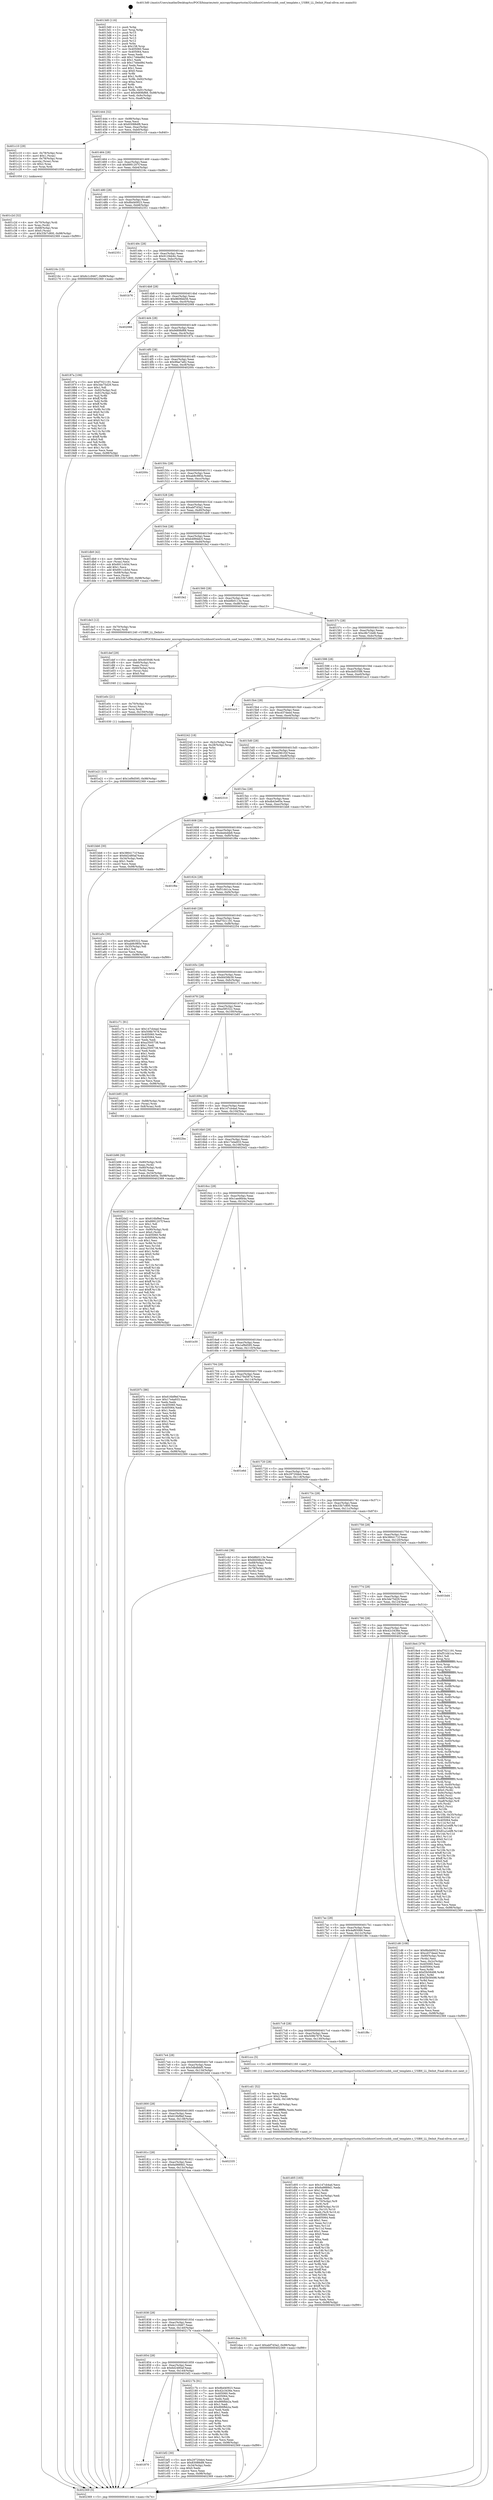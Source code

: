 digraph "0x4013d0" {
  label = "0x4013d0 (/mnt/c/Users/mathe/Desktop/tcc/POCII/binaries/extr_micropythonportsstm32usbhostCoreSrcusbh_conf_template.c_USBH_LL_DeInit_Final-ollvm.out::main(0))"
  labelloc = "t"
  node[shape=record]

  Entry [label="",width=0.3,height=0.3,shape=circle,fillcolor=black,style=filled]
  "0x401444" [label="{
     0x401444 [32]\l
     | [instrs]\l
     &nbsp;&nbsp;0x401444 \<+6\>: mov -0x98(%rbp),%eax\l
     &nbsp;&nbsp;0x40144a \<+2\>: mov %eax,%ecx\l
     &nbsp;&nbsp;0x40144c \<+6\>: sub $0x83088df8,%ecx\l
     &nbsp;&nbsp;0x401452 \<+6\>: mov %eax,-0xac(%rbp)\l
     &nbsp;&nbsp;0x401458 \<+6\>: mov %ecx,-0xb0(%rbp)\l
     &nbsp;&nbsp;0x40145e \<+6\>: je 0000000000401c10 \<main+0x840\>\l
  }"]
  "0x401c10" [label="{
     0x401c10 [29]\l
     | [instrs]\l
     &nbsp;&nbsp;0x401c10 \<+4\>: mov -0x78(%rbp),%rax\l
     &nbsp;&nbsp;0x401c14 \<+6\>: movl $0x1,(%rax)\l
     &nbsp;&nbsp;0x401c1a \<+4\>: mov -0x78(%rbp),%rax\l
     &nbsp;&nbsp;0x401c1e \<+3\>: movslq (%rax),%rax\l
     &nbsp;&nbsp;0x401c21 \<+4\>: shl $0x2,%rax\l
     &nbsp;&nbsp;0x401c25 \<+3\>: mov %rax,%rdi\l
     &nbsp;&nbsp;0x401c28 \<+5\>: call 0000000000401050 \<malloc@plt\>\l
     | [calls]\l
     &nbsp;&nbsp;0x401050 \{1\} (unknown)\l
  }"]
  "0x401464" [label="{
     0x401464 [28]\l
     | [instrs]\l
     &nbsp;&nbsp;0x401464 \<+5\>: jmp 0000000000401469 \<main+0x99\>\l
     &nbsp;&nbsp;0x401469 \<+6\>: mov -0xac(%rbp),%eax\l
     &nbsp;&nbsp;0x40146f \<+5\>: sub $0x8991207f,%eax\l
     &nbsp;&nbsp;0x401474 \<+6\>: mov %eax,-0xb4(%rbp)\l
     &nbsp;&nbsp;0x40147a \<+6\>: je 000000000040216c \<main+0xd9c\>\l
  }"]
  Exit [label="",width=0.3,height=0.3,shape=circle,fillcolor=black,style=filled,peripheries=2]
  "0x40216c" [label="{
     0x40216c [15]\l
     | [instrs]\l
     &nbsp;&nbsp;0x40216c \<+10\>: movl $0x6c1c9467,-0x98(%rbp)\l
     &nbsp;&nbsp;0x402176 \<+5\>: jmp 0000000000402369 \<main+0xf99\>\l
  }"]
  "0x401480" [label="{
     0x401480 [28]\l
     | [instrs]\l
     &nbsp;&nbsp;0x401480 \<+5\>: jmp 0000000000401485 \<main+0xb5\>\l
     &nbsp;&nbsp;0x401485 \<+6\>: mov -0xac(%rbp),%eax\l
     &nbsp;&nbsp;0x40148b \<+5\>: sub $0x8bd40923,%eax\l
     &nbsp;&nbsp;0x401490 \<+6\>: mov %eax,-0xb8(%rbp)\l
     &nbsp;&nbsp;0x401496 \<+6\>: je 0000000000402351 \<main+0xf81\>\l
  }"]
  "0x401e21" [label="{
     0x401e21 [15]\l
     | [instrs]\l
     &nbsp;&nbsp;0x401e21 \<+10\>: movl $0x1ef9d595,-0x98(%rbp)\l
     &nbsp;&nbsp;0x401e2b \<+5\>: jmp 0000000000402369 \<main+0xf99\>\l
  }"]
  "0x402351" [label="{
     0x402351\l
  }", style=dashed]
  "0x40149c" [label="{
     0x40149c [28]\l
     | [instrs]\l
     &nbsp;&nbsp;0x40149c \<+5\>: jmp 00000000004014a1 \<main+0xd1\>\l
     &nbsp;&nbsp;0x4014a1 \<+6\>: mov -0xac(%rbp),%eax\l
     &nbsp;&nbsp;0x4014a7 \<+5\>: sub $0x9129dc6c,%eax\l
     &nbsp;&nbsp;0x4014ac \<+6\>: mov %eax,-0xbc(%rbp)\l
     &nbsp;&nbsp;0x4014b2 \<+6\>: je 0000000000401b76 \<main+0x7a6\>\l
  }"]
  "0x401e0c" [label="{
     0x401e0c [21]\l
     | [instrs]\l
     &nbsp;&nbsp;0x401e0c \<+4\>: mov -0x70(%rbp),%rcx\l
     &nbsp;&nbsp;0x401e10 \<+3\>: mov (%rcx),%rcx\l
     &nbsp;&nbsp;0x401e13 \<+3\>: mov %rcx,%rdi\l
     &nbsp;&nbsp;0x401e16 \<+6\>: mov %eax,-0x150(%rbp)\l
     &nbsp;&nbsp;0x401e1c \<+5\>: call 0000000000401030 \<free@plt\>\l
     | [calls]\l
     &nbsp;&nbsp;0x401030 \{1\} (unknown)\l
  }"]
  "0x401b76" [label="{
     0x401b76\l
  }", style=dashed]
  "0x4014b8" [label="{
     0x4014b8 [28]\l
     | [instrs]\l
     &nbsp;&nbsp;0x4014b8 \<+5\>: jmp 00000000004014bd \<main+0xed\>\l
     &nbsp;&nbsp;0x4014bd \<+6\>: mov -0xac(%rbp),%eax\l
     &nbsp;&nbsp;0x4014c3 \<+5\>: sub $0x9606bb56,%eax\l
     &nbsp;&nbsp;0x4014c8 \<+6\>: mov %eax,-0xc0(%rbp)\l
     &nbsp;&nbsp;0x4014ce \<+6\>: je 0000000000402068 \<main+0xc98\>\l
  }"]
  "0x401def" [label="{
     0x401def [29]\l
     | [instrs]\l
     &nbsp;&nbsp;0x401def \<+10\>: movabs $0x4030d6,%rdi\l
     &nbsp;&nbsp;0x401df9 \<+4\>: mov -0x60(%rbp),%rcx\l
     &nbsp;&nbsp;0x401dfd \<+2\>: mov %eax,(%rcx)\l
     &nbsp;&nbsp;0x401dff \<+4\>: mov -0x60(%rbp),%rcx\l
     &nbsp;&nbsp;0x401e03 \<+2\>: mov (%rcx),%esi\l
     &nbsp;&nbsp;0x401e05 \<+2\>: mov $0x0,%al\l
     &nbsp;&nbsp;0x401e07 \<+5\>: call 0000000000401040 \<printf@plt\>\l
     | [calls]\l
     &nbsp;&nbsp;0x401040 \{1\} (unknown)\l
  }"]
  "0x402068" [label="{
     0x402068\l
  }", style=dashed]
  "0x4014d4" [label="{
     0x4014d4 [28]\l
     | [instrs]\l
     &nbsp;&nbsp;0x4014d4 \<+5\>: jmp 00000000004014d9 \<main+0x109\>\l
     &nbsp;&nbsp;0x4014d9 \<+6\>: mov -0xac(%rbp),%eax\l
     &nbsp;&nbsp;0x4014df \<+5\>: sub $0x9d69bf68,%eax\l
     &nbsp;&nbsp;0x4014e4 \<+6\>: mov %eax,-0xc4(%rbp)\l
     &nbsp;&nbsp;0x4014ea \<+6\>: je 000000000040187a \<main+0x4aa\>\l
  }"]
  "0x401d05" [label="{
     0x401d05 [165]\l
     | [instrs]\l
     &nbsp;&nbsp;0x401d05 \<+5\>: mov $0x147cb4ad,%ecx\l
     &nbsp;&nbsp;0x401d0a \<+5\>: mov $0x6a9889d1,%edx\l
     &nbsp;&nbsp;0x401d0f \<+3\>: mov $0x1,%r8b\l
     &nbsp;&nbsp;0x401d12 \<+2\>: xor %esi,%esi\l
     &nbsp;&nbsp;0x401d14 \<+6\>: mov -0x14c(%rbp),%edi\l
     &nbsp;&nbsp;0x401d1a \<+3\>: imul %eax,%edi\l
     &nbsp;&nbsp;0x401d1d \<+4\>: mov -0x70(%rbp),%r9\l
     &nbsp;&nbsp;0x401d21 \<+3\>: mov (%r9),%r9\l
     &nbsp;&nbsp;0x401d24 \<+4\>: mov -0x68(%rbp),%r10\l
     &nbsp;&nbsp;0x401d28 \<+3\>: movslq (%r10),%r10\l
     &nbsp;&nbsp;0x401d2b \<+4\>: mov %edi,(%r9,%r10,4)\l
     &nbsp;&nbsp;0x401d2f \<+7\>: mov 0x405060,%eax\l
     &nbsp;&nbsp;0x401d36 \<+7\>: mov 0x405064,%edi\l
     &nbsp;&nbsp;0x401d3d \<+3\>: sub $0x1,%esi\l
     &nbsp;&nbsp;0x401d40 \<+3\>: mov %eax,%r11d\l
     &nbsp;&nbsp;0x401d43 \<+3\>: add %esi,%r11d\l
     &nbsp;&nbsp;0x401d46 \<+4\>: imul %r11d,%eax\l
     &nbsp;&nbsp;0x401d4a \<+3\>: and $0x1,%eax\l
     &nbsp;&nbsp;0x401d4d \<+3\>: cmp $0x0,%eax\l
     &nbsp;&nbsp;0x401d50 \<+3\>: sete %bl\l
     &nbsp;&nbsp;0x401d53 \<+3\>: cmp $0xa,%edi\l
     &nbsp;&nbsp;0x401d56 \<+4\>: setl %r14b\l
     &nbsp;&nbsp;0x401d5a \<+3\>: mov %bl,%r15b\l
     &nbsp;&nbsp;0x401d5d \<+4\>: xor $0xff,%r15b\l
     &nbsp;&nbsp;0x401d61 \<+3\>: mov %r14b,%r12b\l
     &nbsp;&nbsp;0x401d64 \<+4\>: xor $0xff,%r12b\l
     &nbsp;&nbsp;0x401d68 \<+4\>: xor $0x1,%r8b\l
     &nbsp;&nbsp;0x401d6c \<+3\>: mov %r15b,%r13b\l
     &nbsp;&nbsp;0x401d6f \<+4\>: and $0xff,%r13b\l
     &nbsp;&nbsp;0x401d73 \<+3\>: and %r8b,%bl\l
     &nbsp;&nbsp;0x401d76 \<+3\>: mov %r12b,%al\l
     &nbsp;&nbsp;0x401d79 \<+2\>: and $0xff,%al\l
     &nbsp;&nbsp;0x401d7b \<+3\>: and %r8b,%r14b\l
     &nbsp;&nbsp;0x401d7e \<+3\>: or %bl,%r13b\l
     &nbsp;&nbsp;0x401d81 \<+3\>: or %r14b,%al\l
     &nbsp;&nbsp;0x401d84 \<+3\>: xor %al,%r13b\l
     &nbsp;&nbsp;0x401d87 \<+3\>: or %r12b,%r15b\l
     &nbsp;&nbsp;0x401d8a \<+4\>: xor $0xff,%r15b\l
     &nbsp;&nbsp;0x401d8e \<+4\>: or $0x1,%r8b\l
     &nbsp;&nbsp;0x401d92 \<+3\>: and %r8b,%r15b\l
     &nbsp;&nbsp;0x401d95 \<+3\>: or %r15b,%r13b\l
     &nbsp;&nbsp;0x401d98 \<+4\>: test $0x1,%r13b\l
     &nbsp;&nbsp;0x401d9c \<+3\>: cmovne %edx,%ecx\l
     &nbsp;&nbsp;0x401d9f \<+6\>: mov %ecx,-0x98(%rbp)\l
     &nbsp;&nbsp;0x401da5 \<+5\>: jmp 0000000000402369 \<main+0xf99\>\l
  }"]
  "0x40187a" [label="{
     0x40187a [106]\l
     | [instrs]\l
     &nbsp;&nbsp;0x40187a \<+5\>: mov $0xf7021191,%eax\l
     &nbsp;&nbsp;0x40187f \<+5\>: mov $0x3de75d29,%ecx\l
     &nbsp;&nbsp;0x401884 \<+2\>: mov $0x1,%dl\l
     &nbsp;&nbsp;0x401886 \<+7\>: mov -0x92(%rbp),%sil\l
     &nbsp;&nbsp;0x40188d \<+7\>: mov -0x91(%rbp),%dil\l
     &nbsp;&nbsp;0x401894 \<+3\>: mov %sil,%r8b\l
     &nbsp;&nbsp;0x401897 \<+4\>: xor $0xff,%r8b\l
     &nbsp;&nbsp;0x40189b \<+3\>: mov %dil,%r9b\l
     &nbsp;&nbsp;0x40189e \<+4\>: xor $0xff,%r9b\l
     &nbsp;&nbsp;0x4018a2 \<+3\>: xor $0x0,%dl\l
     &nbsp;&nbsp;0x4018a5 \<+3\>: mov %r8b,%r10b\l
     &nbsp;&nbsp;0x4018a8 \<+4\>: and $0x0,%r10b\l
     &nbsp;&nbsp;0x4018ac \<+3\>: and %dl,%sil\l
     &nbsp;&nbsp;0x4018af \<+3\>: mov %r9b,%r11b\l
     &nbsp;&nbsp;0x4018b2 \<+4\>: and $0x0,%r11b\l
     &nbsp;&nbsp;0x4018b6 \<+3\>: and %dl,%dil\l
     &nbsp;&nbsp;0x4018b9 \<+3\>: or %sil,%r10b\l
     &nbsp;&nbsp;0x4018bc \<+3\>: or %dil,%r11b\l
     &nbsp;&nbsp;0x4018bf \<+3\>: xor %r11b,%r10b\l
     &nbsp;&nbsp;0x4018c2 \<+3\>: or %r9b,%r8b\l
     &nbsp;&nbsp;0x4018c5 \<+4\>: xor $0xff,%r8b\l
     &nbsp;&nbsp;0x4018c9 \<+3\>: or $0x0,%dl\l
     &nbsp;&nbsp;0x4018cc \<+3\>: and %dl,%r8b\l
     &nbsp;&nbsp;0x4018cf \<+3\>: or %r8b,%r10b\l
     &nbsp;&nbsp;0x4018d2 \<+4\>: test $0x1,%r10b\l
     &nbsp;&nbsp;0x4018d6 \<+3\>: cmovne %ecx,%eax\l
     &nbsp;&nbsp;0x4018d9 \<+6\>: mov %eax,-0x98(%rbp)\l
     &nbsp;&nbsp;0x4018df \<+5\>: jmp 0000000000402369 \<main+0xf99\>\l
  }"]
  "0x4014f0" [label="{
     0x4014f0 [28]\l
     | [instrs]\l
     &nbsp;&nbsp;0x4014f0 \<+5\>: jmp 00000000004014f5 \<main+0x125\>\l
     &nbsp;&nbsp;0x4014f5 \<+6\>: mov -0xac(%rbp),%eax\l
     &nbsp;&nbsp;0x4014fb \<+5\>: sub $0x9fae7a82,%eax\l
     &nbsp;&nbsp;0x401500 \<+6\>: mov %eax,-0xc8(%rbp)\l
     &nbsp;&nbsp;0x401506 \<+6\>: je 000000000040200c \<main+0xc3c\>\l
  }"]
  "0x402369" [label="{
     0x402369 [5]\l
     | [instrs]\l
     &nbsp;&nbsp;0x402369 \<+5\>: jmp 0000000000401444 \<main+0x74\>\l
  }"]
  "0x4013d0" [label="{
     0x4013d0 [116]\l
     | [instrs]\l
     &nbsp;&nbsp;0x4013d0 \<+1\>: push %rbp\l
     &nbsp;&nbsp;0x4013d1 \<+3\>: mov %rsp,%rbp\l
     &nbsp;&nbsp;0x4013d4 \<+2\>: push %r15\l
     &nbsp;&nbsp;0x4013d6 \<+2\>: push %r14\l
     &nbsp;&nbsp;0x4013d8 \<+2\>: push %r13\l
     &nbsp;&nbsp;0x4013da \<+2\>: push %r12\l
     &nbsp;&nbsp;0x4013dc \<+1\>: push %rbx\l
     &nbsp;&nbsp;0x4013dd \<+7\>: sub $0x158,%rsp\l
     &nbsp;&nbsp;0x4013e4 \<+7\>: mov 0x405060,%eax\l
     &nbsp;&nbsp;0x4013eb \<+7\>: mov 0x405064,%ecx\l
     &nbsp;&nbsp;0x4013f2 \<+2\>: mov %eax,%edx\l
     &nbsp;&nbsp;0x4013f4 \<+6\>: add $0x17dded8d,%edx\l
     &nbsp;&nbsp;0x4013fa \<+3\>: sub $0x1,%edx\l
     &nbsp;&nbsp;0x4013fd \<+6\>: sub $0x17dded8d,%edx\l
     &nbsp;&nbsp;0x401403 \<+3\>: imul %edx,%eax\l
     &nbsp;&nbsp;0x401406 \<+3\>: and $0x1,%eax\l
     &nbsp;&nbsp;0x401409 \<+3\>: cmp $0x0,%eax\l
     &nbsp;&nbsp;0x40140c \<+4\>: sete %r8b\l
     &nbsp;&nbsp;0x401410 \<+4\>: and $0x1,%r8b\l
     &nbsp;&nbsp;0x401414 \<+7\>: mov %r8b,-0x92(%rbp)\l
     &nbsp;&nbsp;0x40141b \<+3\>: cmp $0xa,%ecx\l
     &nbsp;&nbsp;0x40141e \<+4\>: setl %r8b\l
     &nbsp;&nbsp;0x401422 \<+4\>: and $0x1,%r8b\l
     &nbsp;&nbsp;0x401426 \<+7\>: mov %r8b,-0x91(%rbp)\l
     &nbsp;&nbsp;0x40142d \<+10\>: movl $0x9d69bf68,-0x98(%rbp)\l
     &nbsp;&nbsp;0x401437 \<+6\>: mov %edi,-0x9c(%rbp)\l
     &nbsp;&nbsp;0x40143d \<+7\>: mov %rsi,-0xa8(%rbp)\l
  }"]
  "0x401cd1" [label="{
     0x401cd1 [52]\l
     | [instrs]\l
     &nbsp;&nbsp;0x401cd1 \<+2\>: xor %ecx,%ecx\l
     &nbsp;&nbsp;0x401cd3 \<+5\>: mov $0x2,%edx\l
     &nbsp;&nbsp;0x401cd8 \<+6\>: mov %edx,-0x148(%rbp)\l
     &nbsp;&nbsp;0x401cde \<+1\>: cltd\l
     &nbsp;&nbsp;0x401cdf \<+6\>: mov -0x148(%rbp),%esi\l
     &nbsp;&nbsp;0x401ce5 \<+2\>: idiv %esi\l
     &nbsp;&nbsp;0x401ce7 \<+6\>: imul $0xfffffffe,%edx,%edx\l
     &nbsp;&nbsp;0x401ced \<+2\>: mov %ecx,%edi\l
     &nbsp;&nbsp;0x401cef \<+2\>: sub %edx,%edi\l
     &nbsp;&nbsp;0x401cf1 \<+2\>: mov %ecx,%edx\l
     &nbsp;&nbsp;0x401cf3 \<+3\>: sub $0x1,%edx\l
     &nbsp;&nbsp;0x401cf6 \<+2\>: add %edx,%edi\l
     &nbsp;&nbsp;0x401cf8 \<+2\>: sub %edi,%ecx\l
     &nbsp;&nbsp;0x401cfa \<+6\>: mov %ecx,-0x14c(%rbp)\l
     &nbsp;&nbsp;0x401d00 \<+5\>: call 0000000000401160 \<next_i\>\l
     | [calls]\l
     &nbsp;&nbsp;0x401160 \{1\} (/mnt/c/Users/mathe/Desktop/tcc/POCII/binaries/extr_micropythonportsstm32usbhostCoreSrcusbh_conf_template.c_USBH_LL_DeInit_Final-ollvm.out::next_i)\l
  }"]
  "0x40200c" [label="{
     0x40200c\l
  }", style=dashed]
  "0x40150c" [label="{
     0x40150c [28]\l
     | [instrs]\l
     &nbsp;&nbsp;0x40150c \<+5\>: jmp 0000000000401511 \<main+0x141\>\l
     &nbsp;&nbsp;0x401511 \<+6\>: mov -0xac(%rbp),%eax\l
     &nbsp;&nbsp;0x401517 \<+5\>: sub $0xab8c985e,%eax\l
     &nbsp;&nbsp;0x40151c \<+6\>: mov %eax,-0xcc(%rbp)\l
     &nbsp;&nbsp;0x401522 \<+6\>: je 0000000000401a7a \<main+0x6aa\>\l
  }"]
  "0x401c2d" [label="{
     0x401c2d [32]\l
     | [instrs]\l
     &nbsp;&nbsp;0x401c2d \<+4\>: mov -0x70(%rbp),%rdi\l
     &nbsp;&nbsp;0x401c31 \<+3\>: mov %rax,(%rdi)\l
     &nbsp;&nbsp;0x401c34 \<+4\>: mov -0x68(%rbp),%rax\l
     &nbsp;&nbsp;0x401c38 \<+6\>: movl $0x0,(%rax)\l
     &nbsp;&nbsp;0x401c3e \<+10\>: movl $0x33b7c800,-0x98(%rbp)\l
     &nbsp;&nbsp;0x401c48 \<+5\>: jmp 0000000000402369 \<main+0xf99\>\l
  }"]
  "0x401a7a" [label="{
     0x401a7a\l
  }", style=dashed]
  "0x401528" [label="{
     0x401528 [28]\l
     | [instrs]\l
     &nbsp;&nbsp;0x401528 \<+5\>: jmp 000000000040152d \<main+0x15d\>\l
     &nbsp;&nbsp;0x40152d \<+6\>: mov -0xac(%rbp),%eax\l
     &nbsp;&nbsp;0x401533 \<+5\>: sub $0xabf7d3a2,%eax\l
     &nbsp;&nbsp;0x401538 \<+6\>: mov %eax,-0xd0(%rbp)\l
     &nbsp;&nbsp;0x40153e \<+6\>: je 0000000000401db9 \<main+0x9e9\>\l
  }"]
  "0x401870" [label="{
     0x401870\l
  }", style=dashed]
  "0x401db9" [label="{
     0x401db9 [42]\l
     | [instrs]\l
     &nbsp;&nbsp;0x401db9 \<+4\>: mov -0x68(%rbp),%rax\l
     &nbsp;&nbsp;0x401dbd \<+2\>: mov (%rax),%ecx\l
     &nbsp;&nbsp;0x401dbf \<+6\>: sub $0x6911cb5d,%ecx\l
     &nbsp;&nbsp;0x401dc5 \<+3\>: add $0x1,%ecx\l
     &nbsp;&nbsp;0x401dc8 \<+6\>: add $0x6911cb5d,%ecx\l
     &nbsp;&nbsp;0x401dce \<+4\>: mov -0x68(%rbp),%rax\l
     &nbsp;&nbsp;0x401dd2 \<+2\>: mov %ecx,(%rax)\l
     &nbsp;&nbsp;0x401dd4 \<+10\>: movl $0x33b7c800,-0x98(%rbp)\l
     &nbsp;&nbsp;0x401dde \<+5\>: jmp 0000000000402369 \<main+0xf99\>\l
  }"]
  "0x401544" [label="{
     0x401544 [28]\l
     | [instrs]\l
     &nbsp;&nbsp;0x401544 \<+5\>: jmp 0000000000401549 \<main+0x179\>\l
     &nbsp;&nbsp;0x401549 \<+6\>: mov -0xac(%rbp),%eax\l
     &nbsp;&nbsp;0x40154f \<+5\>: sub $0xb489ddc5,%eax\l
     &nbsp;&nbsp;0x401554 \<+6\>: mov %eax,-0xd4(%rbp)\l
     &nbsp;&nbsp;0x40155a \<+6\>: je 0000000000401fe2 \<main+0xc12\>\l
  }"]
  "0x401bf2" [label="{
     0x401bf2 [30]\l
     | [instrs]\l
     &nbsp;&nbsp;0x401bf2 \<+5\>: mov $0x29720de4,%eax\l
     &nbsp;&nbsp;0x401bf7 \<+5\>: mov $0x83088df8,%ecx\l
     &nbsp;&nbsp;0x401bfc \<+3\>: mov -0x34(%rbp),%edx\l
     &nbsp;&nbsp;0x401bff \<+3\>: cmp $0x0,%edx\l
     &nbsp;&nbsp;0x401c02 \<+3\>: cmove %ecx,%eax\l
     &nbsp;&nbsp;0x401c05 \<+6\>: mov %eax,-0x98(%rbp)\l
     &nbsp;&nbsp;0x401c0b \<+5\>: jmp 0000000000402369 \<main+0xf99\>\l
  }"]
  "0x401fe2" [label="{
     0x401fe2\l
  }", style=dashed]
  "0x401560" [label="{
     0x401560 [28]\l
     | [instrs]\l
     &nbsp;&nbsp;0x401560 \<+5\>: jmp 0000000000401565 \<main+0x195\>\l
     &nbsp;&nbsp;0x401565 \<+6\>: mov -0xac(%rbp),%eax\l
     &nbsp;&nbsp;0x40156b \<+5\>: sub $0xb8b0113e,%eax\l
     &nbsp;&nbsp;0x401570 \<+6\>: mov %eax,-0xd8(%rbp)\l
     &nbsp;&nbsp;0x401576 \<+6\>: je 0000000000401de3 \<main+0xa13\>\l
  }"]
  "0x401854" [label="{
     0x401854 [28]\l
     | [instrs]\l
     &nbsp;&nbsp;0x401854 \<+5\>: jmp 0000000000401859 \<main+0x489\>\l
     &nbsp;&nbsp;0x401859 \<+6\>: mov -0xac(%rbp),%eax\l
     &nbsp;&nbsp;0x40185f \<+5\>: sub $0x6d2480af,%eax\l
     &nbsp;&nbsp;0x401864 \<+6\>: mov %eax,-0x144(%rbp)\l
     &nbsp;&nbsp;0x40186a \<+6\>: je 0000000000401bf2 \<main+0x822\>\l
  }"]
  "0x401de3" [label="{
     0x401de3 [12]\l
     | [instrs]\l
     &nbsp;&nbsp;0x401de3 \<+4\>: mov -0x70(%rbp),%rax\l
     &nbsp;&nbsp;0x401de7 \<+3\>: mov (%rax),%rdi\l
     &nbsp;&nbsp;0x401dea \<+5\>: call 0000000000401240 \<USBH_LL_DeInit\>\l
     | [calls]\l
     &nbsp;&nbsp;0x401240 \{1\} (/mnt/c/Users/mathe/Desktop/tcc/POCII/binaries/extr_micropythonportsstm32usbhostCoreSrcusbh_conf_template.c_USBH_LL_DeInit_Final-ollvm.out::USBH_LL_DeInit)\l
  }"]
  "0x40157c" [label="{
     0x40157c [28]\l
     | [instrs]\l
     &nbsp;&nbsp;0x40157c \<+5\>: jmp 0000000000401581 \<main+0x1b1\>\l
     &nbsp;&nbsp;0x401581 \<+6\>: mov -0xac(%rbp),%eax\l
     &nbsp;&nbsp;0x401587 \<+5\>: sub $0xc8b724d6,%eax\l
     &nbsp;&nbsp;0x40158c \<+6\>: mov %eax,-0xdc(%rbp)\l
     &nbsp;&nbsp;0x401592 \<+6\>: je 0000000000402299 \<main+0xec9\>\l
  }"]
  "0x40217b" [label="{
     0x40217b [91]\l
     | [instrs]\l
     &nbsp;&nbsp;0x40217b \<+5\>: mov $0x8bd40923,%eax\l
     &nbsp;&nbsp;0x402180 \<+5\>: mov $0x42c3436e,%ecx\l
     &nbsp;&nbsp;0x402185 \<+7\>: mov 0x405060,%edx\l
     &nbsp;&nbsp;0x40218c \<+7\>: mov 0x405064,%esi\l
     &nbsp;&nbsp;0x402193 \<+2\>: mov %edx,%edi\l
     &nbsp;&nbsp;0x402195 \<+6\>: add $0x866fbb2a,%edi\l
     &nbsp;&nbsp;0x40219b \<+3\>: sub $0x1,%edi\l
     &nbsp;&nbsp;0x40219e \<+6\>: sub $0x866fbb2a,%edi\l
     &nbsp;&nbsp;0x4021a4 \<+3\>: imul %edi,%edx\l
     &nbsp;&nbsp;0x4021a7 \<+3\>: and $0x1,%edx\l
     &nbsp;&nbsp;0x4021aa \<+3\>: cmp $0x0,%edx\l
     &nbsp;&nbsp;0x4021ad \<+4\>: sete %r8b\l
     &nbsp;&nbsp;0x4021b1 \<+3\>: cmp $0xa,%esi\l
     &nbsp;&nbsp;0x4021b4 \<+4\>: setl %r9b\l
     &nbsp;&nbsp;0x4021b8 \<+3\>: mov %r8b,%r10b\l
     &nbsp;&nbsp;0x4021bb \<+3\>: and %r9b,%r10b\l
     &nbsp;&nbsp;0x4021be \<+3\>: xor %r9b,%r8b\l
     &nbsp;&nbsp;0x4021c1 \<+3\>: or %r8b,%r10b\l
     &nbsp;&nbsp;0x4021c4 \<+4\>: test $0x1,%r10b\l
     &nbsp;&nbsp;0x4021c8 \<+3\>: cmovne %ecx,%eax\l
     &nbsp;&nbsp;0x4021cb \<+6\>: mov %eax,-0x98(%rbp)\l
     &nbsp;&nbsp;0x4021d1 \<+5\>: jmp 0000000000402369 \<main+0xf99\>\l
  }"]
  "0x402299" [label="{
     0x402299\l
  }", style=dashed]
  "0x401598" [label="{
     0x401598 [28]\l
     | [instrs]\l
     &nbsp;&nbsp;0x401598 \<+5\>: jmp 000000000040159d \<main+0x1cd\>\l
     &nbsp;&nbsp;0x40159d \<+6\>: mov -0xac(%rbp),%eax\l
     &nbsp;&nbsp;0x4015a3 \<+5\>: sub $0xcbd555f6,%eax\l
     &nbsp;&nbsp;0x4015a8 \<+6\>: mov %eax,-0xe0(%rbp)\l
     &nbsp;&nbsp;0x4015ae \<+6\>: je 0000000000401ec3 \<main+0xaf3\>\l
  }"]
  "0x401838" [label="{
     0x401838 [28]\l
     | [instrs]\l
     &nbsp;&nbsp;0x401838 \<+5\>: jmp 000000000040183d \<main+0x46d\>\l
     &nbsp;&nbsp;0x40183d \<+6\>: mov -0xac(%rbp),%eax\l
     &nbsp;&nbsp;0x401843 \<+5\>: sub $0x6c1c9467,%eax\l
     &nbsp;&nbsp;0x401848 \<+6\>: mov %eax,-0x140(%rbp)\l
     &nbsp;&nbsp;0x40184e \<+6\>: je 000000000040217b \<main+0xdab\>\l
  }"]
  "0x401ec3" [label="{
     0x401ec3\l
  }", style=dashed]
  "0x4015b4" [label="{
     0x4015b4 [28]\l
     | [instrs]\l
     &nbsp;&nbsp;0x4015b4 \<+5\>: jmp 00000000004015b9 \<main+0x1e9\>\l
     &nbsp;&nbsp;0x4015b9 \<+6\>: mov -0xac(%rbp),%eax\l
     &nbsp;&nbsp;0x4015bf \<+5\>: sub $0xcd37deed,%eax\l
     &nbsp;&nbsp;0x4015c4 \<+6\>: mov %eax,-0xe4(%rbp)\l
     &nbsp;&nbsp;0x4015ca \<+6\>: je 0000000000402242 \<main+0xe72\>\l
  }"]
  "0x401daa" [label="{
     0x401daa [15]\l
     | [instrs]\l
     &nbsp;&nbsp;0x401daa \<+10\>: movl $0xabf7d3a2,-0x98(%rbp)\l
     &nbsp;&nbsp;0x401db4 \<+5\>: jmp 0000000000402369 \<main+0xf99\>\l
  }"]
  "0x402242" [label="{
     0x402242 [18]\l
     | [instrs]\l
     &nbsp;&nbsp;0x402242 \<+3\>: mov -0x2c(%rbp),%eax\l
     &nbsp;&nbsp;0x402245 \<+4\>: lea -0x28(%rbp),%rsp\l
     &nbsp;&nbsp;0x402249 \<+1\>: pop %rbx\l
     &nbsp;&nbsp;0x40224a \<+2\>: pop %r12\l
     &nbsp;&nbsp;0x40224c \<+2\>: pop %r13\l
     &nbsp;&nbsp;0x40224e \<+2\>: pop %r14\l
     &nbsp;&nbsp;0x402250 \<+2\>: pop %r15\l
     &nbsp;&nbsp;0x402252 \<+1\>: pop %rbp\l
     &nbsp;&nbsp;0x402253 \<+1\>: ret\l
  }"]
  "0x4015d0" [label="{
     0x4015d0 [28]\l
     | [instrs]\l
     &nbsp;&nbsp;0x4015d0 \<+5\>: jmp 00000000004015d5 \<main+0x205\>\l
     &nbsp;&nbsp;0x4015d5 \<+6\>: mov -0xac(%rbp),%eax\l
     &nbsp;&nbsp;0x4015db \<+5\>: sub $0xd2961f2f,%eax\l
     &nbsp;&nbsp;0x4015e0 \<+6\>: mov %eax,-0xe8(%rbp)\l
     &nbsp;&nbsp;0x4015e6 \<+6\>: je 0000000000402310 \<main+0xf40\>\l
  }"]
  "0x40181c" [label="{
     0x40181c [28]\l
     | [instrs]\l
     &nbsp;&nbsp;0x40181c \<+5\>: jmp 0000000000401821 \<main+0x451\>\l
     &nbsp;&nbsp;0x401821 \<+6\>: mov -0xac(%rbp),%eax\l
     &nbsp;&nbsp;0x401827 \<+5\>: sub $0x6a9889d1,%eax\l
     &nbsp;&nbsp;0x40182c \<+6\>: mov %eax,-0x13c(%rbp)\l
     &nbsp;&nbsp;0x401832 \<+6\>: je 0000000000401daa \<main+0x9da\>\l
  }"]
  "0x402310" [label="{
     0x402310\l
  }", style=dashed]
  "0x4015ec" [label="{
     0x4015ec [28]\l
     | [instrs]\l
     &nbsp;&nbsp;0x4015ec \<+5\>: jmp 00000000004015f1 \<main+0x221\>\l
     &nbsp;&nbsp;0x4015f1 \<+6\>: mov -0xac(%rbp),%eax\l
     &nbsp;&nbsp;0x4015f7 \<+5\>: sub $0xdb43e65e,%eax\l
     &nbsp;&nbsp;0x4015fc \<+6\>: mov %eax,-0xec(%rbp)\l
     &nbsp;&nbsp;0x401602 \<+6\>: je 0000000000401bb6 \<main+0x7e6\>\l
  }"]
  "0x402335" [label="{
     0x402335\l
  }", style=dashed]
  "0x401bb6" [label="{
     0x401bb6 [30]\l
     | [instrs]\l
     &nbsp;&nbsp;0x401bb6 \<+5\>: mov $0x3864171f,%eax\l
     &nbsp;&nbsp;0x401bbb \<+5\>: mov $0x6d2480af,%ecx\l
     &nbsp;&nbsp;0x401bc0 \<+3\>: mov -0x34(%rbp),%edx\l
     &nbsp;&nbsp;0x401bc3 \<+3\>: cmp $0x1,%edx\l
     &nbsp;&nbsp;0x401bc6 \<+3\>: cmovl %ecx,%eax\l
     &nbsp;&nbsp;0x401bc9 \<+6\>: mov %eax,-0x98(%rbp)\l
     &nbsp;&nbsp;0x401bcf \<+5\>: jmp 0000000000402369 \<main+0xf99\>\l
  }"]
  "0x401608" [label="{
     0x401608 [28]\l
     | [instrs]\l
     &nbsp;&nbsp;0x401608 \<+5\>: jmp 000000000040160d \<main+0x23d\>\l
     &nbsp;&nbsp;0x40160d \<+6\>: mov -0xac(%rbp),%eax\l
     &nbsp;&nbsp;0x401613 \<+5\>: sub $0xdeebdde8,%eax\l
     &nbsp;&nbsp;0x401618 \<+6\>: mov %eax,-0xf0(%rbp)\l
     &nbsp;&nbsp;0x40161e \<+6\>: je 0000000000401f6e \<main+0xb9e\>\l
  }"]
  "0x401800" [label="{
     0x401800 [28]\l
     | [instrs]\l
     &nbsp;&nbsp;0x401800 \<+5\>: jmp 0000000000401805 \<main+0x435\>\l
     &nbsp;&nbsp;0x401805 \<+6\>: mov -0xac(%rbp),%eax\l
     &nbsp;&nbsp;0x40180b \<+5\>: sub $0x616bf9ef,%eax\l
     &nbsp;&nbsp;0x401810 \<+6\>: mov %eax,-0x138(%rbp)\l
     &nbsp;&nbsp;0x401816 \<+6\>: je 0000000000402335 \<main+0xf65\>\l
  }"]
  "0x401f6e" [label="{
     0x401f6e\l
  }", style=dashed]
  "0x401624" [label="{
     0x401624 [28]\l
     | [instrs]\l
     &nbsp;&nbsp;0x401624 \<+5\>: jmp 0000000000401629 \<main+0x259\>\l
     &nbsp;&nbsp;0x401629 \<+6\>: mov -0xac(%rbp),%eax\l
     &nbsp;&nbsp;0x40162f \<+5\>: sub $0xf51d41ca,%eax\l
     &nbsp;&nbsp;0x401634 \<+6\>: mov %eax,-0xf4(%rbp)\l
     &nbsp;&nbsp;0x40163a \<+6\>: je 0000000000401a5c \<main+0x68c\>\l
  }"]
  "0x401b0d" [label="{
     0x401b0d\l
  }", style=dashed]
  "0x401a5c" [label="{
     0x401a5c [30]\l
     | [instrs]\l
     &nbsp;&nbsp;0x401a5c \<+5\>: mov $0xa585322,%eax\l
     &nbsp;&nbsp;0x401a61 \<+5\>: mov $0xab8c985e,%ecx\l
     &nbsp;&nbsp;0x401a66 \<+3\>: mov -0x35(%rbp),%dl\l
     &nbsp;&nbsp;0x401a69 \<+3\>: test $0x1,%dl\l
     &nbsp;&nbsp;0x401a6c \<+3\>: cmovne %ecx,%eax\l
     &nbsp;&nbsp;0x401a6f \<+6\>: mov %eax,-0x98(%rbp)\l
     &nbsp;&nbsp;0x401a75 \<+5\>: jmp 0000000000402369 \<main+0xf99\>\l
  }"]
  "0x401640" [label="{
     0x401640 [28]\l
     | [instrs]\l
     &nbsp;&nbsp;0x401640 \<+5\>: jmp 0000000000401645 \<main+0x275\>\l
     &nbsp;&nbsp;0x401645 \<+6\>: mov -0xac(%rbp),%eax\l
     &nbsp;&nbsp;0x40164b \<+5\>: sub $0xf7021191,%eax\l
     &nbsp;&nbsp;0x401650 \<+6\>: mov %eax,-0xf8(%rbp)\l
     &nbsp;&nbsp;0x401656 \<+6\>: je 0000000000402254 \<main+0xe84\>\l
  }"]
  "0x4017e4" [label="{
     0x4017e4 [28]\l
     | [instrs]\l
     &nbsp;&nbsp;0x4017e4 \<+5\>: jmp 00000000004017e9 \<main+0x419\>\l
     &nbsp;&nbsp;0x4017e9 \<+6\>: mov -0xac(%rbp),%eax\l
     &nbsp;&nbsp;0x4017ef \<+5\>: sub $0x5dbdbbf5,%eax\l
     &nbsp;&nbsp;0x4017f4 \<+6\>: mov %eax,-0x134(%rbp)\l
     &nbsp;&nbsp;0x4017fa \<+6\>: je 0000000000401b0d \<main+0x73d\>\l
  }"]
  "0x402254" [label="{
     0x402254\l
  }", style=dashed]
  "0x40165c" [label="{
     0x40165c [28]\l
     | [instrs]\l
     &nbsp;&nbsp;0x40165c \<+5\>: jmp 0000000000401661 \<main+0x291\>\l
     &nbsp;&nbsp;0x401661 \<+6\>: mov -0xac(%rbp),%eax\l
     &nbsp;&nbsp;0x401667 \<+5\>: sub $0xfd458b39,%eax\l
     &nbsp;&nbsp;0x40166c \<+6\>: mov %eax,-0xfc(%rbp)\l
     &nbsp;&nbsp;0x401672 \<+6\>: je 0000000000401c71 \<main+0x8a1\>\l
  }"]
  "0x401ccc" [label="{
     0x401ccc [5]\l
     | [instrs]\l
     &nbsp;&nbsp;0x401ccc \<+5\>: call 0000000000401160 \<next_i\>\l
     | [calls]\l
     &nbsp;&nbsp;0x401160 \{1\} (/mnt/c/Users/mathe/Desktop/tcc/POCII/binaries/extr_micropythonportsstm32usbhostCoreSrcusbh_conf_template.c_USBH_LL_DeInit_Final-ollvm.out::next_i)\l
  }"]
  "0x401c71" [label="{
     0x401c71 [91]\l
     | [instrs]\l
     &nbsp;&nbsp;0x401c71 \<+5\>: mov $0x147cb4ad,%eax\l
     &nbsp;&nbsp;0x401c76 \<+5\>: mov $0x508b7678,%ecx\l
     &nbsp;&nbsp;0x401c7b \<+7\>: mov 0x405060,%edx\l
     &nbsp;&nbsp;0x401c82 \<+7\>: mov 0x405064,%esi\l
     &nbsp;&nbsp;0x401c89 \<+2\>: mov %edx,%edi\l
     &nbsp;&nbsp;0x401c8b \<+6\>: add $0xa3505738,%edi\l
     &nbsp;&nbsp;0x401c91 \<+3\>: sub $0x1,%edi\l
     &nbsp;&nbsp;0x401c94 \<+6\>: sub $0xa3505738,%edi\l
     &nbsp;&nbsp;0x401c9a \<+3\>: imul %edi,%edx\l
     &nbsp;&nbsp;0x401c9d \<+3\>: and $0x1,%edx\l
     &nbsp;&nbsp;0x401ca0 \<+3\>: cmp $0x0,%edx\l
     &nbsp;&nbsp;0x401ca3 \<+4\>: sete %r8b\l
     &nbsp;&nbsp;0x401ca7 \<+3\>: cmp $0xa,%esi\l
     &nbsp;&nbsp;0x401caa \<+4\>: setl %r9b\l
     &nbsp;&nbsp;0x401cae \<+3\>: mov %r8b,%r10b\l
     &nbsp;&nbsp;0x401cb1 \<+3\>: and %r9b,%r10b\l
     &nbsp;&nbsp;0x401cb4 \<+3\>: xor %r9b,%r8b\l
     &nbsp;&nbsp;0x401cb7 \<+3\>: or %r8b,%r10b\l
     &nbsp;&nbsp;0x401cba \<+4\>: test $0x1,%r10b\l
     &nbsp;&nbsp;0x401cbe \<+3\>: cmovne %ecx,%eax\l
     &nbsp;&nbsp;0x401cc1 \<+6\>: mov %eax,-0x98(%rbp)\l
     &nbsp;&nbsp;0x401cc7 \<+5\>: jmp 0000000000402369 \<main+0xf99\>\l
  }"]
  "0x401678" [label="{
     0x401678 [28]\l
     | [instrs]\l
     &nbsp;&nbsp;0x401678 \<+5\>: jmp 000000000040167d \<main+0x2ad\>\l
     &nbsp;&nbsp;0x40167d \<+6\>: mov -0xac(%rbp),%eax\l
     &nbsp;&nbsp;0x401683 \<+5\>: sub $0xa585322,%eax\l
     &nbsp;&nbsp;0x401688 \<+6\>: mov %eax,-0x100(%rbp)\l
     &nbsp;&nbsp;0x40168e \<+6\>: je 0000000000401b85 \<main+0x7b5\>\l
  }"]
  "0x4017c8" [label="{
     0x4017c8 [28]\l
     | [instrs]\l
     &nbsp;&nbsp;0x4017c8 \<+5\>: jmp 00000000004017cd \<main+0x3fd\>\l
     &nbsp;&nbsp;0x4017cd \<+6\>: mov -0xac(%rbp),%eax\l
     &nbsp;&nbsp;0x4017d3 \<+5\>: sub $0x508b7678,%eax\l
     &nbsp;&nbsp;0x4017d8 \<+6\>: mov %eax,-0x130(%rbp)\l
     &nbsp;&nbsp;0x4017de \<+6\>: je 0000000000401ccc \<main+0x8fc\>\l
  }"]
  "0x401b85" [label="{
     0x401b85 [19]\l
     | [instrs]\l
     &nbsp;&nbsp;0x401b85 \<+7\>: mov -0x88(%rbp),%rax\l
     &nbsp;&nbsp;0x401b8c \<+3\>: mov (%rax),%rax\l
     &nbsp;&nbsp;0x401b8f \<+4\>: mov 0x8(%rax),%rdi\l
     &nbsp;&nbsp;0x401b93 \<+5\>: call 0000000000401060 \<atoi@plt\>\l
     | [calls]\l
     &nbsp;&nbsp;0x401060 \{1\} (unknown)\l
  }"]
  "0x401694" [label="{
     0x401694 [28]\l
     | [instrs]\l
     &nbsp;&nbsp;0x401694 \<+5\>: jmp 0000000000401699 \<main+0x2c9\>\l
     &nbsp;&nbsp;0x401699 \<+6\>: mov -0xac(%rbp),%eax\l
     &nbsp;&nbsp;0x40169f \<+5\>: sub $0x147cb4ad,%eax\l
     &nbsp;&nbsp;0x4016a4 \<+6\>: mov %eax,-0x104(%rbp)\l
     &nbsp;&nbsp;0x4016aa \<+6\>: je 00000000004022ba \<main+0xeea\>\l
  }"]
  "0x401f8c" [label="{
     0x401f8c\l
  }", style=dashed]
  "0x4022ba" [label="{
     0x4022ba\l
  }", style=dashed]
  "0x4016b0" [label="{
     0x4016b0 [28]\l
     | [instrs]\l
     &nbsp;&nbsp;0x4016b0 \<+5\>: jmp 00000000004016b5 \<main+0x2e5\>\l
     &nbsp;&nbsp;0x4016b5 \<+6\>: mov -0xac(%rbp),%eax\l
     &nbsp;&nbsp;0x4016bb \<+5\>: sub $0x17e4a933,%eax\l
     &nbsp;&nbsp;0x4016c0 \<+6\>: mov %eax,-0x108(%rbp)\l
     &nbsp;&nbsp;0x4016c6 \<+6\>: je 00000000004020d2 \<main+0xd02\>\l
  }"]
  "0x4017ac" [label="{
     0x4017ac [28]\l
     | [instrs]\l
     &nbsp;&nbsp;0x4017ac \<+5\>: jmp 00000000004017b1 \<main+0x3e1\>\l
     &nbsp;&nbsp;0x4017b1 \<+6\>: mov -0xac(%rbp),%eax\l
     &nbsp;&nbsp;0x4017b7 \<+5\>: sub $0x4af65066,%eax\l
     &nbsp;&nbsp;0x4017bc \<+6\>: mov %eax,-0x12c(%rbp)\l
     &nbsp;&nbsp;0x4017c2 \<+6\>: je 0000000000401f8c \<main+0xbbc\>\l
  }"]
  "0x4020d2" [label="{
     0x4020d2 [154]\l
     | [instrs]\l
     &nbsp;&nbsp;0x4020d2 \<+5\>: mov $0x616bf9ef,%eax\l
     &nbsp;&nbsp;0x4020d7 \<+5\>: mov $0x8991207f,%ecx\l
     &nbsp;&nbsp;0x4020dc \<+2\>: mov $0x1,%dl\l
     &nbsp;&nbsp;0x4020de \<+2\>: xor %esi,%esi\l
     &nbsp;&nbsp;0x4020e0 \<+7\>: mov -0x90(%rbp),%rdi\l
     &nbsp;&nbsp;0x4020e7 \<+6\>: movl $0x0,(%rdi)\l
     &nbsp;&nbsp;0x4020ed \<+8\>: mov 0x405060,%r8d\l
     &nbsp;&nbsp;0x4020f5 \<+8\>: mov 0x405064,%r9d\l
     &nbsp;&nbsp;0x4020fd \<+3\>: sub $0x1,%esi\l
     &nbsp;&nbsp;0x402100 \<+3\>: mov %r8d,%r10d\l
     &nbsp;&nbsp;0x402103 \<+3\>: add %esi,%r10d\l
     &nbsp;&nbsp;0x402106 \<+4\>: imul %r10d,%r8d\l
     &nbsp;&nbsp;0x40210a \<+4\>: and $0x1,%r8d\l
     &nbsp;&nbsp;0x40210e \<+4\>: cmp $0x0,%r8d\l
     &nbsp;&nbsp;0x402112 \<+4\>: sete %r11b\l
     &nbsp;&nbsp;0x402116 \<+4\>: cmp $0xa,%r9d\l
     &nbsp;&nbsp;0x40211a \<+3\>: setl %bl\l
     &nbsp;&nbsp;0x40211d \<+3\>: mov %r11b,%r14b\l
     &nbsp;&nbsp;0x402120 \<+4\>: xor $0xff,%r14b\l
     &nbsp;&nbsp;0x402124 \<+3\>: mov %bl,%r15b\l
     &nbsp;&nbsp;0x402127 \<+4\>: xor $0xff,%r15b\l
     &nbsp;&nbsp;0x40212b \<+3\>: xor $0x1,%dl\l
     &nbsp;&nbsp;0x40212e \<+3\>: mov %r14b,%r12b\l
     &nbsp;&nbsp;0x402131 \<+4\>: and $0xff,%r12b\l
     &nbsp;&nbsp;0x402135 \<+3\>: and %dl,%r11b\l
     &nbsp;&nbsp;0x402138 \<+3\>: mov %r15b,%r13b\l
     &nbsp;&nbsp;0x40213b \<+4\>: and $0xff,%r13b\l
     &nbsp;&nbsp;0x40213f \<+2\>: and %dl,%bl\l
     &nbsp;&nbsp;0x402141 \<+3\>: or %r11b,%r12b\l
     &nbsp;&nbsp;0x402144 \<+3\>: or %bl,%r13b\l
     &nbsp;&nbsp;0x402147 \<+3\>: xor %r13b,%r12b\l
     &nbsp;&nbsp;0x40214a \<+3\>: or %r15b,%r14b\l
     &nbsp;&nbsp;0x40214d \<+4\>: xor $0xff,%r14b\l
     &nbsp;&nbsp;0x402151 \<+3\>: or $0x1,%dl\l
     &nbsp;&nbsp;0x402154 \<+3\>: and %dl,%r14b\l
     &nbsp;&nbsp;0x402157 \<+3\>: or %r14b,%r12b\l
     &nbsp;&nbsp;0x40215a \<+4\>: test $0x1,%r12b\l
     &nbsp;&nbsp;0x40215e \<+3\>: cmovne %ecx,%eax\l
     &nbsp;&nbsp;0x402161 \<+6\>: mov %eax,-0x98(%rbp)\l
     &nbsp;&nbsp;0x402167 \<+5\>: jmp 0000000000402369 \<main+0xf99\>\l
  }"]
  "0x4016cc" [label="{
     0x4016cc [28]\l
     | [instrs]\l
     &nbsp;&nbsp;0x4016cc \<+5\>: jmp 00000000004016d1 \<main+0x301\>\l
     &nbsp;&nbsp;0x4016d1 \<+6\>: mov -0xac(%rbp),%eax\l
     &nbsp;&nbsp;0x4016d7 \<+5\>: sub $0x1aed6b4a,%eax\l
     &nbsp;&nbsp;0x4016dc \<+6\>: mov %eax,-0x10c(%rbp)\l
     &nbsp;&nbsp;0x4016e2 \<+6\>: je 0000000000401e30 \<main+0xa60\>\l
  }"]
  "0x4021d6" [label="{
     0x4021d6 [108]\l
     | [instrs]\l
     &nbsp;&nbsp;0x4021d6 \<+5\>: mov $0x8bd40923,%eax\l
     &nbsp;&nbsp;0x4021db \<+5\>: mov $0xcd37deed,%ecx\l
     &nbsp;&nbsp;0x4021e0 \<+7\>: mov -0x90(%rbp),%rdx\l
     &nbsp;&nbsp;0x4021e7 \<+2\>: mov (%rdx),%esi\l
     &nbsp;&nbsp;0x4021e9 \<+3\>: mov %esi,-0x2c(%rbp)\l
     &nbsp;&nbsp;0x4021ec \<+7\>: mov 0x405060,%esi\l
     &nbsp;&nbsp;0x4021f3 \<+7\>: mov 0x405064,%edi\l
     &nbsp;&nbsp;0x4021fa \<+3\>: mov %esi,%r8d\l
     &nbsp;&nbsp;0x4021fd \<+7\>: add $0xf3b58498,%r8d\l
     &nbsp;&nbsp;0x402204 \<+4\>: sub $0x1,%r8d\l
     &nbsp;&nbsp;0x402208 \<+7\>: sub $0xf3b58498,%r8d\l
     &nbsp;&nbsp;0x40220f \<+4\>: imul %r8d,%esi\l
     &nbsp;&nbsp;0x402213 \<+3\>: and $0x1,%esi\l
     &nbsp;&nbsp;0x402216 \<+3\>: cmp $0x0,%esi\l
     &nbsp;&nbsp;0x402219 \<+4\>: sete %r9b\l
     &nbsp;&nbsp;0x40221d \<+3\>: cmp $0xa,%edi\l
     &nbsp;&nbsp;0x402220 \<+4\>: setl %r10b\l
     &nbsp;&nbsp;0x402224 \<+3\>: mov %r9b,%r11b\l
     &nbsp;&nbsp;0x402227 \<+3\>: and %r10b,%r11b\l
     &nbsp;&nbsp;0x40222a \<+3\>: xor %r10b,%r9b\l
     &nbsp;&nbsp;0x40222d \<+3\>: or %r9b,%r11b\l
     &nbsp;&nbsp;0x402230 \<+4\>: test $0x1,%r11b\l
     &nbsp;&nbsp;0x402234 \<+3\>: cmovne %ecx,%eax\l
     &nbsp;&nbsp;0x402237 \<+6\>: mov %eax,-0x98(%rbp)\l
     &nbsp;&nbsp;0x40223d \<+5\>: jmp 0000000000402369 \<main+0xf99\>\l
  }"]
  "0x401e30" [label="{
     0x401e30\l
  }", style=dashed]
  "0x4016e8" [label="{
     0x4016e8 [28]\l
     | [instrs]\l
     &nbsp;&nbsp;0x4016e8 \<+5\>: jmp 00000000004016ed \<main+0x31d\>\l
     &nbsp;&nbsp;0x4016ed \<+6\>: mov -0xac(%rbp),%eax\l
     &nbsp;&nbsp;0x4016f3 \<+5\>: sub $0x1ef9d595,%eax\l
     &nbsp;&nbsp;0x4016f8 \<+6\>: mov %eax,-0x110(%rbp)\l
     &nbsp;&nbsp;0x4016fe \<+6\>: je 000000000040207c \<main+0xcac\>\l
  }"]
  "0x401b98" [label="{
     0x401b98 [30]\l
     | [instrs]\l
     &nbsp;&nbsp;0x401b98 \<+4\>: mov -0x80(%rbp),%rdi\l
     &nbsp;&nbsp;0x401b9c \<+2\>: mov %eax,(%rdi)\l
     &nbsp;&nbsp;0x401b9e \<+4\>: mov -0x80(%rbp),%rdi\l
     &nbsp;&nbsp;0x401ba2 \<+2\>: mov (%rdi),%eax\l
     &nbsp;&nbsp;0x401ba4 \<+3\>: mov %eax,-0x34(%rbp)\l
     &nbsp;&nbsp;0x401ba7 \<+10\>: movl $0xdb43e65e,-0x98(%rbp)\l
     &nbsp;&nbsp;0x401bb1 \<+5\>: jmp 0000000000402369 \<main+0xf99\>\l
  }"]
  "0x40207c" [label="{
     0x40207c [86]\l
     | [instrs]\l
     &nbsp;&nbsp;0x40207c \<+5\>: mov $0x616bf9ef,%eax\l
     &nbsp;&nbsp;0x402081 \<+5\>: mov $0x17e4a933,%ecx\l
     &nbsp;&nbsp;0x402086 \<+2\>: xor %edx,%edx\l
     &nbsp;&nbsp;0x402088 \<+7\>: mov 0x405060,%esi\l
     &nbsp;&nbsp;0x40208f \<+7\>: mov 0x405064,%edi\l
     &nbsp;&nbsp;0x402096 \<+3\>: sub $0x1,%edx\l
     &nbsp;&nbsp;0x402099 \<+3\>: mov %esi,%r8d\l
     &nbsp;&nbsp;0x40209c \<+3\>: add %edx,%r8d\l
     &nbsp;&nbsp;0x40209f \<+4\>: imul %r8d,%esi\l
     &nbsp;&nbsp;0x4020a3 \<+3\>: and $0x1,%esi\l
     &nbsp;&nbsp;0x4020a6 \<+3\>: cmp $0x0,%esi\l
     &nbsp;&nbsp;0x4020a9 \<+4\>: sete %r9b\l
     &nbsp;&nbsp;0x4020ad \<+3\>: cmp $0xa,%edi\l
     &nbsp;&nbsp;0x4020b0 \<+4\>: setl %r10b\l
     &nbsp;&nbsp;0x4020b4 \<+3\>: mov %r9b,%r11b\l
     &nbsp;&nbsp;0x4020b7 \<+3\>: and %r10b,%r11b\l
     &nbsp;&nbsp;0x4020ba \<+3\>: xor %r10b,%r9b\l
     &nbsp;&nbsp;0x4020bd \<+3\>: or %r9b,%r11b\l
     &nbsp;&nbsp;0x4020c0 \<+4\>: test $0x1,%r11b\l
     &nbsp;&nbsp;0x4020c4 \<+3\>: cmovne %ecx,%eax\l
     &nbsp;&nbsp;0x4020c7 \<+6\>: mov %eax,-0x98(%rbp)\l
     &nbsp;&nbsp;0x4020cd \<+5\>: jmp 0000000000402369 \<main+0xf99\>\l
  }"]
  "0x401704" [label="{
     0x401704 [28]\l
     | [instrs]\l
     &nbsp;&nbsp;0x401704 \<+5\>: jmp 0000000000401709 \<main+0x339\>\l
     &nbsp;&nbsp;0x401709 \<+6\>: mov -0xac(%rbp),%eax\l
     &nbsp;&nbsp;0x40170f \<+5\>: sub $0x279a5874,%eax\l
     &nbsp;&nbsp;0x401714 \<+6\>: mov %eax,-0x114(%rbp)\l
     &nbsp;&nbsp;0x40171a \<+6\>: je 0000000000401e6d \<main+0xa9d\>\l
  }"]
  "0x401790" [label="{
     0x401790 [28]\l
     | [instrs]\l
     &nbsp;&nbsp;0x401790 \<+5\>: jmp 0000000000401795 \<main+0x3c5\>\l
     &nbsp;&nbsp;0x401795 \<+6\>: mov -0xac(%rbp),%eax\l
     &nbsp;&nbsp;0x40179b \<+5\>: sub $0x42c3436e,%eax\l
     &nbsp;&nbsp;0x4017a0 \<+6\>: mov %eax,-0x128(%rbp)\l
     &nbsp;&nbsp;0x4017a6 \<+6\>: je 00000000004021d6 \<main+0xe06\>\l
  }"]
  "0x401e6d" [label="{
     0x401e6d\l
  }", style=dashed]
  "0x401720" [label="{
     0x401720 [28]\l
     | [instrs]\l
     &nbsp;&nbsp;0x401720 \<+5\>: jmp 0000000000401725 \<main+0x355\>\l
     &nbsp;&nbsp;0x401725 \<+6\>: mov -0xac(%rbp),%eax\l
     &nbsp;&nbsp;0x40172b \<+5\>: sub $0x29720de4,%eax\l
     &nbsp;&nbsp;0x401730 \<+6\>: mov %eax,-0x118(%rbp)\l
     &nbsp;&nbsp;0x401736 \<+6\>: je 0000000000402059 \<main+0xc89\>\l
  }"]
  "0x4018e4" [label="{
     0x4018e4 [376]\l
     | [instrs]\l
     &nbsp;&nbsp;0x4018e4 \<+5\>: mov $0xf7021191,%eax\l
     &nbsp;&nbsp;0x4018e9 \<+5\>: mov $0xf51d41ca,%ecx\l
     &nbsp;&nbsp;0x4018ee \<+2\>: mov $0x1,%dl\l
     &nbsp;&nbsp;0x4018f0 \<+3\>: mov %rsp,%rsi\l
     &nbsp;&nbsp;0x4018f3 \<+4\>: add $0xfffffffffffffff0,%rsi\l
     &nbsp;&nbsp;0x4018f7 \<+3\>: mov %rsi,%rsp\l
     &nbsp;&nbsp;0x4018fa \<+7\>: mov %rsi,-0x90(%rbp)\l
     &nbsp;&nbsp;0x401901 \<+3\>: mov %rsp,%rsi\l
     &nbsp;&nbsp;0x401904 \<+4\>: add $0xfffffffffffffff0,%rsi\l
     &nbsp;&nbsp;0x401908 \<+3\>: mov %rsi,%rsp\l
     &nbsp;&nbsp;0x40190b \<+3\>: mov %rsp,%rdi\l
     &nbsp;&nbsp;0x40190e \<+4\>: add $0xfffffffffffffff0,%rdi\l
     &nbsp;&nbsp;0x401912 \<+3\>: mov %rdi,%rsp\l
     &nbsp;&nbsp;0x401915 \<+7\>: mov %rdi,-0x88(%rbp)\l
     &nbsp;&nbsp;0x40191c \<+3\>: mov %rsp,%rdi\l
     &nbsp;&nbsp;0x40191f \<+4\>: add $0xfffffffffffffff0,%rdi\l
     &nbsp;&nbsp;0x401923 \<+3\>: mov %rdi,%rsp\l
     &nbsp;&nbsp;0x401926 \<+4\>: mov %rdi,-0x80(%rbp)\l
     &nbsp;&nbsp;0x40192a \<+3\>: mov %rsp,%rdi\l
     &nbsp;&nbsp;0x40192d \<+4\>: add $0xfffffffffffffff0,%rdi\l
     &nbsp;&nbsp;0x401931 \<+3\>: mov %rdi,%rsp\l
     &nbsp;&nbsp;0x401934 \<+4\>: mov %rdi,-0x78(%rbp)\l
     &nbsp;&nbsp;0x401938 \<+3\>: mov %rsp,%rdi\l
     &nbsp;&nbsp;0x40193b \<+4\>: add $0xfffffffffffffff0,%rdi\l
     &nbsp;&nbsp;0x40193f \<+3\>: mov %rdi,%rsp\l
     &nbsp;&nbsp;0x401942 \<+4\>: mov %rdi,-0x70(%rbp)\l
     &nbsp;&nbsp;0x401946 \<+3\>: mov %rsp,%rdi\l
     &nbsp;&nbsp;0x401949 \<+4\>: add $0xfffffffffffffff0,%rdi\l
     &nbsp;&nbsp;0x40194d \<+3\>: mov %rdi,%rsp\l
     &nbsp;&nbsp;0x401950 \<+4\>: mov %rdi,-0x68(%rbp)\l
     &nbsp;&nbsp;0x401954 \<+3\>: mov %rsp,%rdi\l
     &nbsp;&nbsp;0x401957 \<+4\>: add $0xfffffffffffffff0,%rdi\l
     &nbsp;&nbsp;0x40195b \<+3\>: mov %rdi,%rsp\l
     &nbsp;&nbsp;0x40195e \<+4\>: mov %rdi,-0x60(%rbp)\l
     &nbsp;&nbsp;0x401962 \<+3\>: mov %rsp,%rdi\l
     &nbsp;&nbsp;0x401965 \<+4\>: add $0xfffffffffffffff0,%rdi\l
     &nbsp;&nbsp;0x401969 \<+3\>: mov %rdi,%rsp\l
     &nbsp;&nbsp;0x40196c \<+4\>: mov %rdi,-0x58(%rbp)\l
     &nbsp;&nbsp;0x401970 \<+3\>: mov %rsp,%rdi\l
     &nbsp;&nbsp;0x401973 \<+4\>: add $0xfffffffffffffff0,%rdi\l
     &nbsp;&nbsp;0x401977 \<+3\>: mov %rdi,%rsp\l
     &nbsp;&nbsp;0x40197a \<+4\>: mov %rdi,-0x50(%rbp)\l
     &nbsp;&nbsp;0x40197e \<+3\>: mov %rsp,%rdi\l
     &nbsp;&nbsp;0x401981 \<+4\>: add $0xfffffffffffffff0,%rdi\l
     &nbsp;&nbsp;0x401985 \<+3\>: mov %rdi,%rsp\l
     &nbsp;&nbsp;0x401988 \<+4\>: mov %rdi,-0x48(%rbp)\l
     &nbsp;&nbsp;0x40198c \<+3\>: mov %rsp,%rdi\l
     &nbsp;&nbsp;0x40198f \<+4\>: add $0xfffffffffffffff0,%rdi\l
     &nbsp;&nbsp;0x401993 \<+3\>: mov %rdi,%rsp\l
     &nbsp;&nbsp;0x401996 \<+4\>: mov %rdi,-0x40(%rbp)\l
     &nbsp;&nbsp;0x40199a \<+7\>: mov -0x90(%rbp),%rdi\l
     &nbsp;&nbsp;0x4019a1 \<+6\>: movl $0x0,(%rdi)\l
     &nbsp;&nbsp;0x4019a7 \<+7\>: mov -0x9c(%rbp),%r8d\l
     &nbsp;&nbsp;0x4019ae \<+3\>: mov %r8d,(%rsi)\l
     &nbsp;&nbsp;0x4019b1 \<+7\>: mov -0x88(%rbp),%rdi\l
     &nbsp;&nbsp;0x4019b8 \<+7\>: mov -0xa8(%rbp),%r9\l
     &nbsp;&nbsp;0x4019bf \<+3\>: mov %r9,(%rdi)\l
     &nbsp;&nbsp;0x4019c2 \<+3\>: cmpl $0x2,(%rsi)\l
     &nbsp;&nbsp;0x4019c5 \<+4\>: setne %r10b\l
     &nbsp;&nbsp;0x4019c9 \<+4\>: and $0x1,%r10b\l
     &nbsp;&nbsp;0x4019cd \<+4\>: mov %r10b,-0x35(%rbp)\l
     &nbsp;&nbsp;0x4019d1 \<+8\>: mov 0x405060,%r11d\l
     &nbsp;&nbsp;0x4019d9 \<+7\>: mov 0x405064,%ebx\l
     &nbsp;&nbsp;0x4019e0 \<+3\>: mov %r11d,%r14d\l
     &nbsp;&nbsp;0x4019e3 \<+7\>: sub $0x81a1e4f8,%r14d\l
     &nbsp;&nbsp;0x4019ea \<+4\>: sub $0x1,%r14d\l
     &nbsp;&nbsp;0x4019ee \<+7\>: add $0x81a1e4f8,%r14d\l
     &nbsp;&nbsp;0x4019f5 \<+4\>: imul %r14d,%r11d\l
     &nbsp;&nbsp;0x4019f9 \<+4\>: and $0x1,%r11d\l
     &nbsp;&nbsp;0x4019fd \<+4\>: cmp $0x0,%r11d\l
     &nbsp;&nbsp;0x401a01 \<+4\>: sete %r10b\l
     &nbsp;&nbsp;0x401a05 \<+3\>: cmp $0xa,%ebx\l
     &nbsp;&nbsp;0x401a08 \<+4\>: setl %r15b\l
     &nbsp;&nbsp;0x401a0c \<+3\>: mov %r10b,%r12b\l
     &nbsp;&nbsp;0x401a0f \<+4\>: xor $0xff,%r12b\l
     &nbsp;&nbsp;0x401a13 \<+3\>: mov %r15b,%r13b\l
     &nbsp;&nbsp;0x401a16 \<+4\>: xor $0xff,%r13b\l
     &nbsp;&nbsp;0x401a1a \<+3\>: xor $0x0,%dl\l
     &nbsp;&nbsp;0x401a1d \<+3\>: mov %r12b,%sil\l
     &nbsp;&nbsp;0x401a20 \<+4\>: and $0x0,%sil\l
     &nbsp;&nbsp;0x401a24 \<+3\>: and %dl,%r10b\l
     &nbsp;&nbsp;0x401a27 \<+3\>: mov %r13b,%dil\l
     &nbsp;&nbsp;0x401a2a \<+4\>: and $0x0,%dil\l
     &nbsp;&nbsp;0x401a2e \<+3\>: and %dl,%r15b\l
     &nbsp;&nbsp;0x401a31 \<+3\>: or %r10b,%sil\l
     &nbsp;&nbsp;0x401a34 \<+3\>: or %r15b,%dil\l
     &nbsp;&nbsp;0x401a37 \<+3\>: xor %dil,%sil\l
     &nbsp;&nbsp;0x401a3a \<+3\>: or %r13b,%r12b\l
     &nbsp;&nbsp;0x401a3d \<+4\>: xor $0xff,%r12b\l
     &nbsp;&nbsp;0x401a41 \<+3\>: or $0x0,%dl\l
     &nbsp;&nbsp;0x401a44 \<+3\>: and %dl,%r12b\l
     &nbsp;&nbsp;0x401a47 \<+3\>: or %r12b,%sil\l
     &nbsp;&nbsp;0x401a4a \<+4\>: test $0x1,%sil\l
     &nbsp;&nbsp;0x401a4e \<+3\>: cmovne %ecx,%eax\l
     &nbsp;&nbsp;0x401a51 \<+6\>: mov %eax,-0x98(%rbp)\l
     &nbsp;&nbsp;0x401a57 \<+5\>: jmp 0000000000402369 \<main+0xf99\>\l
  }"]
  "0x402059" [label="{
     0x402059\l
  }", style=dashed]
  "0x40173c" [label="{
     0x40173c [28]\l
     | [instrs]\l
     &nbsp;&nbsp;0x40173c \<+5\>: jmp 0000000000401741 \<main+0x371\>\l
     &nbsp;&nbsp;0x401741 \<+6\>: mov -0xac(%rbp),%eax\l
     &nbsp;&nbsp;0x401747 \<+5\>: sub $0x33b7c800,%eax\l
     &nbsp;&nbsp;0x40174c \<+6\>: mov %eax,-0x11c(%rbp)\l
     &nbsp;&nbsp;0x401752 \<+6\>: je 0000000000401c4d \<main+0x87d\>\l
  }"]
  "0x401774" [label="{
     0x401774 [28]\l
     | [instrs]\l
     &nbsp;&nbsp;0x401774 \<+5\>: jmp 0000000000401779 \<main+0x3a9\>\l
     &nbsp;&nbsp;0x401779 \<+6\>: mov -0xac(%rbp),%eax\l
     &nbsp;&nbsp;0x40177f \<+5\>: sub $0x3de75d29,%eax\l
     &nbsp;&nbsp;0x401784 \<+6\>: mov %eax,-0x124(%rbp)\l
     &nbsp;&nbsp;0x40178a \<+6\>: je 00000000004018e4 \<main+0x514\>\l
  }"]
  "0x401c4d" [label="{
     0x401c4d [36]\l
     | [instrs]\l
     &nbsp;&nbsp;0x401c4d \<+5\>: mov $0xb8b0113e,%eax\l
     &nbsp;&nbsp;0x401c52 \<+5\>: mov $0xfd458b39,%ecx\l
     &nbsp;&nbsp;0x401c57 \<+4\>: mov -0x68(%rbp),%rdx\l
     &nbsp;&nbsp;0x401c5b \<+2\>: mov (%rdx),%esi\l
     &nbsp;&nbsp;0x401c5d \<+4\>: mov -0x78(%rbp),%rdx\l
     &nbsp;&nbsp;0x401c61 \<+2\>: cmp (%rdx),%esi\l
     &nbsp;&nbsp;0x401c63 \<+3\>: cmovl %ecx,%eax\l
     &nbsp;&nbsp;0x401c66 \<+6\>: mov %eax,-0x98(%rbp)\l
     &nbsp;&nbsp;0x401c6c \<+5\>: jmp 0000000000402369 \<main+0xf99\>\l
  }"]
  "0x401758" [label="{
     0x401758 [28]\l
     | [instrs]\l
     &nbsp;&nbsp;0x401758 \<+5\>: jmp 000000000040175d \<main+0x38d\>\l
     &nbsp;&nbsp;0x40175d \<+6\>: mov -0xac(%rbp),%eax\l
     &nbsp;&nbsp;0x401763 \<+5\>: sub $0x3864171f,%eax\l
     &nbsp;&nbsp;0x401768 \<+6\>: mov %eax,-0x120(%rbp)\l
     &nbsp;&nbsp;0x40176e \<+6\>: je 0000000000401bd4 \<main+0x804\>\l
  }"]
  "0x401bd4" [label="{
     0x401bd4\l
  }", style=dashed]
  Entry -> "0x4013d0" [label=" 1"]
  "0x401444" -> "0x401c10" [label=" 1"]
  "0x401444" -> "0x401464" [label=" 19"]
  "0x402242" -> Exit [label=" 1"]
  "0x401464" -> "0x40216c" [label=" 1"]
  "0x401464" -> "0x401480" [label=" 18"]
  "0x4021d6" -> "0x402369" [label=" 1"]
  "0x401480" -> "0x402351" [label=" 0"]
  "0x401480" -> "0x40149c" [label=" 18"]
  "0x40217b" -> "0x402369" [label=" 1"]
  "0x40149c" -> "0x401b76" [label=" 0"]
  "0x40149c" -> "0x4014b8" [label=" 18"]
  "0x40216c" -> "0x402369" [label=" 1"]
  "0x4014b8" -> "0x402068" [label=" 0"]
  "0x4014b8" -> "0x4014d4" [label=" 18"]
  "0x4020d2" -> "0x402369" [label=" 1"]
  "0x4014d4" -> "0x40187a" [label=" 1"]
  "0x4014d4" -> "0x4014f0" [label=" 17"]
  "0x40187a" -> "0x402369" [label=" 1"]
  "0x4013d0" -> "0x401444" [label=" 1"]
  "0x402369" -> "0x401444" [label=" 19"]
  "0x40207c" -> "0x402369" [label=" 1"]
  "0x4014f0" -> "0x40200c" [label=" 0"]
  "0x4014f0" -> "0x40150c" [label=" 17"]
  "0x401e21" -> "0x402369" [label=" 1"]
  "0x40150c" -> "0x401a7a" [label=" 0"]
  "0x40150c" -> "0x401528" [label=" 17"]
  "0x401e0c" -> "0x401e21" [label=" 1"]
  "0x401528" -> "0x401db9" [label=" 1"]
  "0x401528" -> "0x401544" [label=" 16"]
  "0x401def" -> "0x401e0c" [label=" 1"]
  "0x401544" -> "0x401fe2" [label=" 0"]
  "0x401544" -> "0x401560" [label=" 16"]
  "0x401de3" -> "0x401def" [label=" 1"]
  "0x401560" -> "0x401de3" [label=" 1"]
  "0x401560" -> "0x40157c" [label=" 15"]
  "0x401daa" -> "0x402369" [label=" 1"]
  "0x40157c" -> "0x402299" [label=" 0"]
  "0x40157c" -> "0x401598" [label=" 15"]
  "0x401d05" -> "0x402369" [label=" 1"]
  "0x401598" -> "0x401ec3" [label=" 0"]
  "0x401598" -> "0x4015b4" [label=" 15"]
  "0x401ccc" -> "0x401cd1" [label=" 1"]
  "0x4015b4" -> "0x402242" [label=" 1"]
  "0x4015b4" -> "0x4015d0" [label=" 14"]
  "0x401c71" -> "0x402369" [label=" 1"]
  "0x4015d0" -> "0x402310" [label=" 0"]
  "0x4015d0" -> "0x4015ec" [label=" 14"]
  "0x401c2d" -> "0x402369" [label=" 1"]
  "0x4015ec" -> "0x401bb6" [label=" 1"]
  "0x4015ec" -> "0x401608" [label=" 13"]
  "0x401c10" -> "0x401c2d" [label=" 1"]
  "0x401608" -> "0x401f6e" [label=" 0"]
  "0x401608" -> "0x401624" [label=" 13"]
  "0x401854" -> "0x401870" [label=" 0"]
  "0x401624" -> "0x401a5c" [label=" 1"]
  "0x401624" -> "0x401640" [label=" 12"]
  "0x401854" -> "0x401bf2" [label=" 1"]
  "0x401640" -> "0x402254" [label=" 0"]
  "0x401640" -> "0x40165c" [label=" 12"]
  "0x401838" -> "0x401854" [label=" 1"]
  "0x40165c" -> "0x401c71" [label=" 1"]
  "0x40165c" -> "0x401678" [label=" 11"]
  "0x401838" -> "0x40217b" [label=" 1"]
  "0x401678" -> "0x401b85" [label=" 1"]
  "0x401678" -> "0x401694" [label=" 10"]
  "0x40181c" -> "0x401838" [label=" 2"]
  "0x401694" -> "0x4022ba" [label=" 0"]
  "0x401694" -> "0x4016b0" [label=" 10"]
  "0x40181c" -> "0x401daa" [label=" 1"]
  "0x4016b0" -> "0x4020d2" [label=" 1"]
  "0x4016b0" -> "0x4016cc" [label=" 9"]
  "0x401800" -> "0x40181c" [label=" 3"]
  "0x4016cc" -> "0x401e30" [label=" 0"]
  "0x4016cc" -> "0x4016e8" [label=" 9"]
  "0x401800" -> "0x402335" [label=" 0"]
  "0x4016e8" -> "0x40207c" [label=" 1"]
  "0x4016e8" -> "0x401704" [label=" 8"]
  "0x4017e4" -> "0x401800" [label=" 3"]
  "0x401704" -> "0x401e6d" [label=" 0"]
  "0x401704" -> "0x401720" [label=" 8"]
  "0x401db9" -> "0x402369" [label=" 1"]
  "0x401720" -> "0x402059" [label=" 0"]
  "0x401720" -> "0x40173c" [label=" 8"]
  "0x4017c8" -> "0x4017e4" [label=" 3"]
  "0x40173c" -> "0x401c4d" [label=" 2"]
  "0x40173c" -> "0x401758" [label=" 6"]
  "0x401cd1" -> "0x401d05" [label=" 1"]
  "0x401758" -> "0x401bd4" [label=" 0"]
  "0x401758" -> "0x401774" [label=" 6"]
  "0x4017c8" -> "0x401ccc" [label=" 1"]
  "0x401774" -> "0x4018e4" [label=" 1"]
  "0x401774" -> "0x401790" [label=" 5"]
  "0x4017e4" -> "0x401b0d" [label=" 0"]
  "0x4018e4" -> "0x402369" [label=" 1"]
  "0x401a5c" -> "0x402369" [label=" 1"]
  "0x401b85" -> "0x401b98" [label=" 1"]
  "0x401b98" -> "0x402369" [label=" 1"]
  "0x401bb6" -> "0x402369" [label=" 1"]
  "0x401bf2" -> "0x402369" [label=" 1"]
  "0x401790" -> "0x4021d6" [label=" 1"]
  "0x401790" -> "0x4017ac" [label=" 4"]
  "0x401c4d" -> "0x402369" [label=" 2"]
  "0x4017ac" -> "0x401f8c" [label=" 0"]
  "0x4017ac" -> "0x4017c8" [label=" 4"]
}
